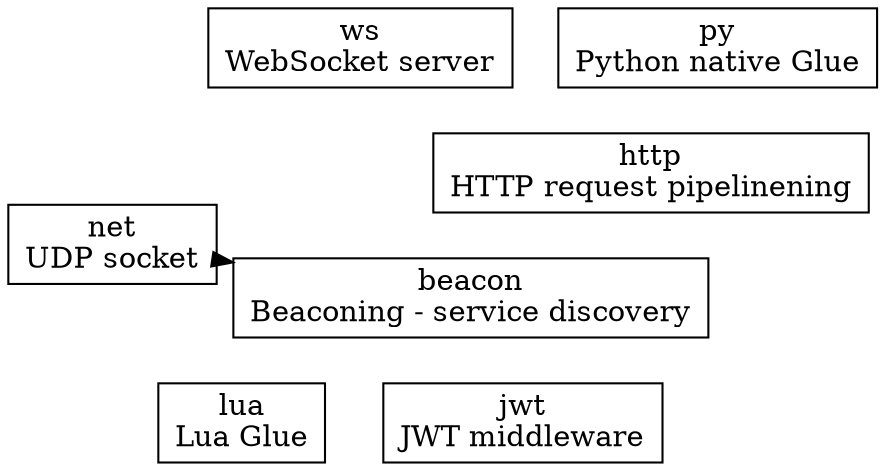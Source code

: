 digraph "DFK Library Roadmap - Future" {
  node [shape=box];
  overlap=false;
  layout=neato;

  udp_socket [label="net\nUDP socket"];

  beacon [label="beacon\nBeaconing - service discovery"];
    udp_socket -> beacon;

  ws [label="ws\nWebSocket server"];

  python [label="py\nPython native Glue"];

  lua [label="lua\nLua Glue"];

  pipelinening [label="http\nHTTP request pipelinening"];

  jwt [label="jwt\nJWT middleware"];
}

